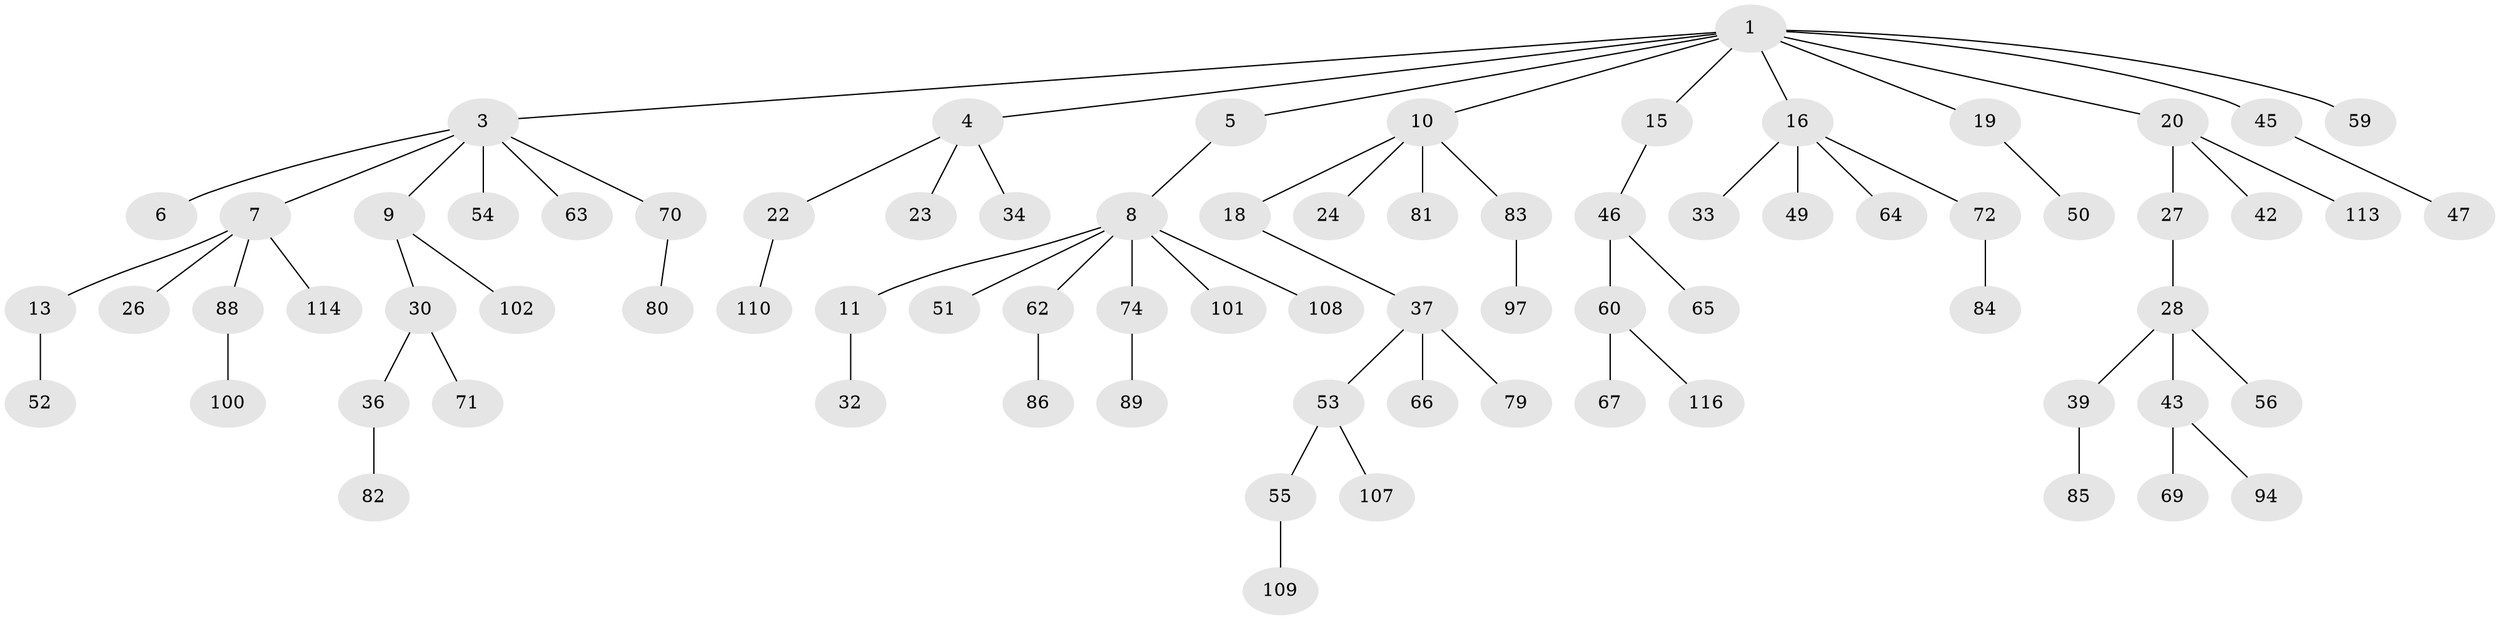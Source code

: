 // Generated by graph-tools (version 1.1) at 2025/24/03/03/25 07:24:06]
// undirected, 77 vertices, 76 edges
graph export_dot {
graph [start="1"]
  node [color=gray90,style=filled];
  1 [super="+2"];
  3 [super="+31"];
  4 [super="+96"];
  5;
  6;
  7 [super="+12"];
  8 [super="+21"];
  9 [super="+17"];
  10 [super="+14"];
  11 [super="+35"];
  13 [super="+40"];
  15;
  16 [super="+48"];
  18 [super="+75"];
  19;
  20 [super="+25"];
  22;
  23;
  24 [super="+73"];
  26 [super="+103"];
  27 [super="+29"];
  28 [super="+38"];
  30;
  32;
  33 [super="+57"];
  34 [super="+41"];
  36 [super="+44"];
  37;
  39 [super="+92"];
  42 [super="+98"];
  43 [super="+91"];
  45;
  46 [super="+105"];
  47 [super="+111"];
  49;
  50 [super="+61"];
  51;
  52;
  53 [super="+58"];
  54 [super="+68"];
  55 [super="+78"];
  56;
  59;
  60 [super="+77"];
  62 [super="+95"];
  63 [super="+90"];
  64;
  65;
  66 [super="+115"];
  67;
  69;
  70;
  71;
  72;
  74 [super="+76"];
  79 [super="+112"];
  80 [super="+104"];
  81;
  82;
  83;
  84;
  85 [super="+87"];
  86 [super="+93"];
  88 [super="+106"];
  89;
  94;
  97 [super="+99"];
  100;
  101;
  102;
  107;
  108;
  109;
  110;
  113;
  114;
  116;
  1 -- 5;
  1 -- 19;
  1 -- 59;
  1 -- 3;
  1 -- 4;
  1 -- 10;
  1 -- 45;
  1 -- 15;
  1 -- 16;
  1 -- 20;
  3 -- 6;
  3 -- 7;
  3 -- 9;
  3 -- 54;
  3 -- 70;
  3 -- 63;
  4 -- 22;
  4 -- 23;
  4 -- 34;
  5 -- 8;
  7 -- 114;
  7 -- 88;
  7 -- 26;
  7 -- 13;
  8 -- 11;
  8 -- 51;
  8 -- 108;
  8 -- 74;
  8 -- 101;
  8 -- 62;
  9 -- 30;
  9 -- 102;
  10 -- 81;
  10 -- 18;
  10 -- 83;
  10 -- 24;
  11 -- 32;
  13 -- 52;
  15 -- 46;
  16 -- 33;
  16 -- 49;
  16 -- 72;
  16 -- 64;
  18 -- 37;
  19 -- 50;
  20 -- 42;
  20 -- 113;
  20 -- 27;
  22 -- 110;
  27 -- 28;
  28 -- 56;
  28 -- 43;
  28 -- 39;
  30 -- 36;
  30 -- 71;
  36 -- 82;
  37 -- 53;
  37 -- 66;
  37 -- 79;
  39 -- 85;
  43 -- 69;
  43 -- 94;
  45 -- 47;
  46 -- 60;
  46 -- 65;
  53 -- 55;
  53 -- 107;
  55 -- 109;
  60 -- 67;
  60 -- 116;
  62 -- 86;
  70 -- 80;
  72 -- 84;
  74 -- 89;
  83 -- 97;
  88 -- 100;
}
